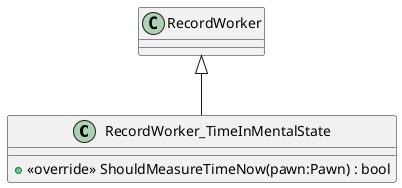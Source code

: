 @startuml
class RecordWorker_TimeInMentalState {
    + <<override>> ShouldMeasureTimeNow(pawn:Pawn) : bool
}
RecordWorker <|-- RecordWorker_TimeInMentalState
@enduml
